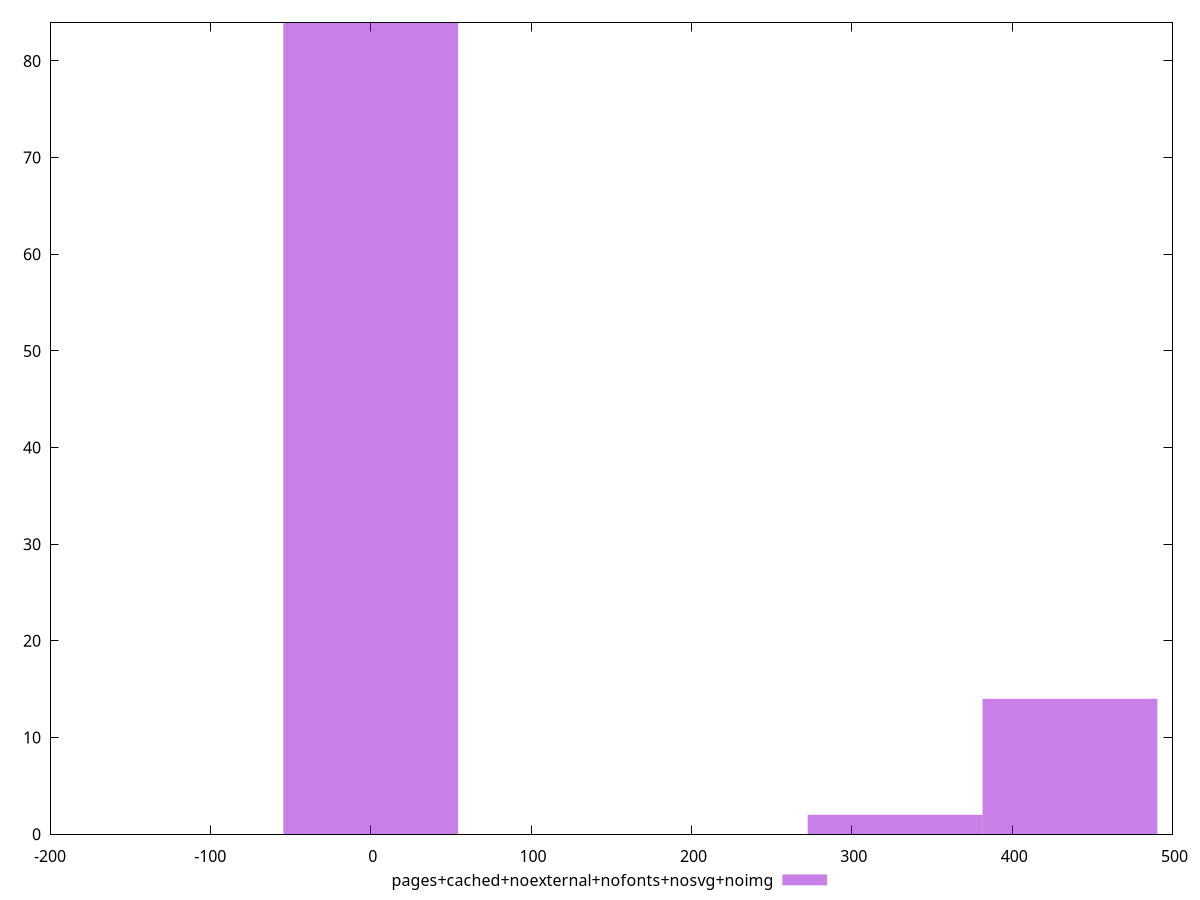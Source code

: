 $_pagesCachedNoexternalNofontsNosvgNoimg <<EOF
0 84
436.04381529494117 14
327.0328614712059 2
EOF
set key outside below
set terminal pngcairo
set output "report_00004_2020-11-02T20-21-41.718Z/render-blocking-resources/pages+cached+noexternal+nofonts+nosvg+noimg//raw_hist.png"
set yrange [0:84]
set boxwidth 109.01095382373529
set style fill transparent solid 0.5 noborder
plot $_pagesCachedNoexternalNofontsNosvgNoimg title "pages+cached+noexternal+nofonts+nosvg+noimg" with boxes ,